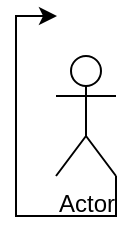 <mxfile version="21.2.0" type="github">
  <diagram name="Page-1" id="CuST0Sklq6NkxH4bvpzq">
    <mxGraphModel dx="794" dy="804" grid="1" gridSize="10" guides="1" tooltips="1" connect="1" arrows="1" fold="1" page="1" pageScale="1" pageWidth="850" pageHeight="1100" math="0" shadow="0">
      <root>
        <mxCell id="0" />
        <mxCell id="1" parent="0" />
        <mxCell id="Q8HlJqIKM1WJDLIz07Yk-2" style="edgeStyle=orthogonalEdgeStyle;rounded=0;orthogonalLoop=1;jettySize=auto;html=1;exitX=1;exitY=1;exitDx=0;exitDy=0;exitPerimeter=0;" edge="1" parent="1" source="Q8HlJqIKM1WJDLIz07Yk-1">
          <mxGeometry relative="1" as="geometry">
            <mxPoint x="500" y="550" as="targetPoint" />
          </mxGeometry>
        </mxCell>
        <mxCell id="Q8HlJqIKM1WJDLIz07Yk-1" value="Actor" style="shape=umlActor;verticalLabelPosition=bottom;verticalAlign=top;html=1;outlineConnect=0;" vertex="1" parent="1">
          <mxGeometry x="500" y="570" width="30" height="60" as="geometry" />
        </mxCell>
      </root>
    </mxGraphModel>
  </diagram>
</mxfile>
